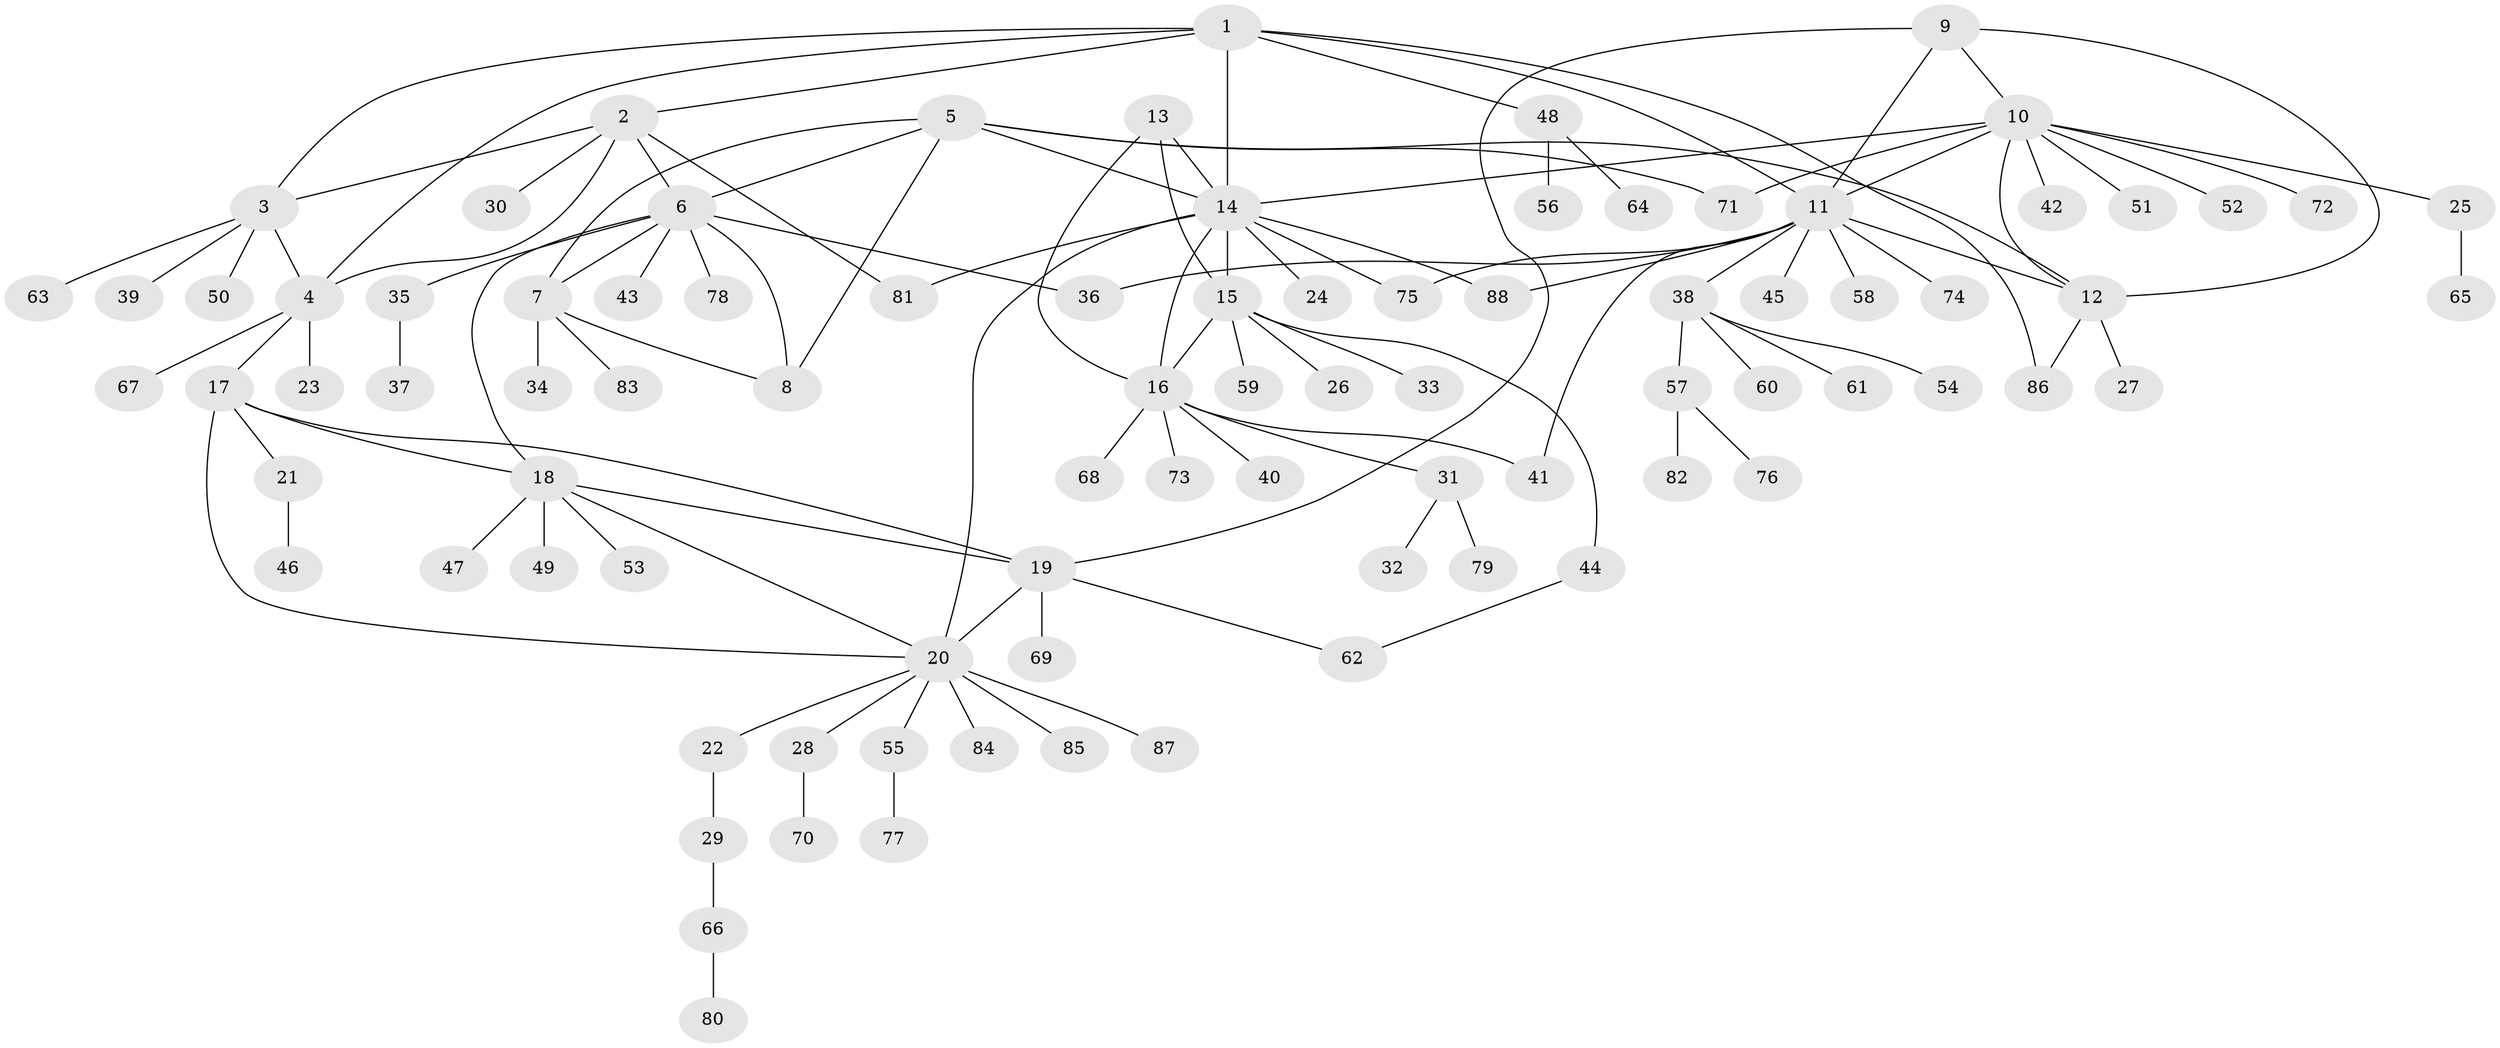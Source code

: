 // coarse degree distribution, {3: 0.02857142857142857, 1: 0.7428571428571429, 4: 0.11428571428571428, 6: 0.02857142857142857, 19: 0.02857142857142857, 10: 0.02857142857142857, 2: 0.02857142857142857}
// Generated by graph-tools (version 1.1) at 2025/57/03/04/25 21:57:13]
// undirected, 88 vertices, 116 edges
graph export_dot {
graph [start="1"]
  node [color=gray90,style=filled];
  1;
  2;
  3;
  4;
  5;
  6;
  7;
  8;
  9;
  10;
  11;
  12;
  13;
  14;
  15;
  16;
  17;
  18;
  19;
  20;
  21;
  22;
  23;
  24;
  25;
  26;
  27;
  28;
  29;
  30;
  31;
  32;
  33;
  34;
  35;
  36;
  37;
  38;
  39;
  40;
  41;
  42;
  43;
  44;
  45;
  46;
  47;
  48;
  49;
  50;
  51;
  52;
  53;
  54;
  55;
  56;
  57;
  58;
  59;
  60;
  61;
  62;
  63;
  64;
  65;
  66;
  67;
  68;
  69;
  70;
  71;
  72;
  73;
  74;
  75;
  76;
  77;
  78;
  79;
  80;
  81;
  82;
  83;
  84;
  85;
  86;
  87;
  88;
  1 -- 2;
  1 -- 3;
  1 -- 4;
  1 -- 11;
  1 -- 14;
  1 -- 48;
  1 -- 86;
  2 -- 3;
  2 -- 4;
  2 -- 6;
  2 -- 30;
  2 -- 81;
  3 -- 4;
  3 -- 39;
  3 -- 50;
  3 -- 63;
  4 -- 17;
  4 -- 23;
  4 -- 67;
  5 -- 6;
  5 -- 7;
  5 -- 8;
  5 -- 12;
  5 -- 14;
  5 -- 71;
  6 -- 7;
  6 -- 8;
  6 -- 18;
  6 -- 35;
  6 -- 36;
  6 -- 43;
  6 -- 78;
  7 -- 8;
  7 -- 34;
  7 -- 83;
  9 -- 10;
  9 -- 11;
  9 -- 12;
  9 -- 19;
  10 -- 11;
  10 -- 12;
  10 -- 14;
  10 -- 25;
  10 -- 42;
  10 -- 51;
  10 -- 52;
  10 -- 71;
  10 -- 72;
  11 -- 12;
  11 -- 36;
  11 -- 38;
  11 -- 41;
  11 -- 45;
  11 -- 58;
  11 -- 74;
  11 -- 75;
  11 -- 88;
  12 -- 27;
  12 -- 86;
  13 -- 14;
  13 -- 15;
  13 -- 16;
  14 -- 15;
  14 -- 16;
  14 -- 20;
  14 -- 24;
  14 -- 75;
  14 -- 81;
  14 -- 88;
  15 -- 16;
  15 -- 26;
  15 -- 33;
  15 -- 44;
  15 -- 59;
  16 -- 31;
  16 -- 40;
  16 -- 41;
  16 -- 68;
  16 -- 73;
  17 -- 18;
  17 -- 19;
  17 -- 20;
  17 -- 21;
  18 -- 19;
  18 -- 20;
  18 -- 47;
  18 -- 49;
  18 -- 53;
  19 -- 20;
  19 -- 62;
  19 -- 69;
  20 -- 22;
  20 -- 28;
  20 -- 55;
  20 -- 84;
  20 -- 85;
  20 -- 87;
  21 -- 46;
  22 -- 29;
  25 -- 65;
  28 -- 70;
  29 -- 66;
  31 -- 32;
  31 -- 79;
  35 -- 37;
  38 -- 54;
  38 -- 57;
  38 -- 60;
  38 -- 61;
  44 -- 62;
  48 -- 56;
  48 -- 64;
  55 -- 77;
  57 -- 76;
  57 -- 82;
  66 -- 80;
}
